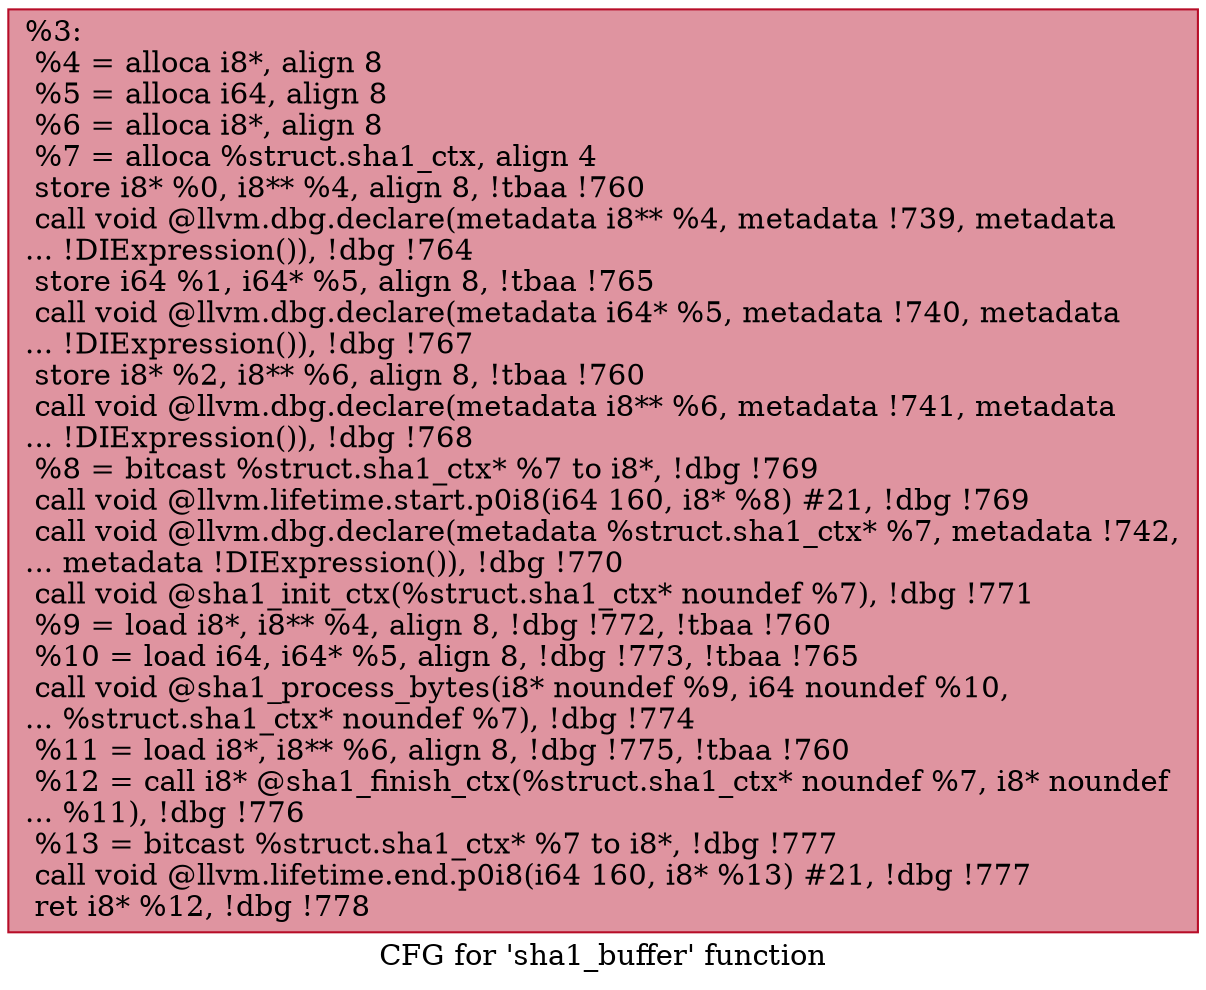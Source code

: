 digraph "CFG for 'sha1_buffer' function" {
	label="CFG for 'sha1_buffer' function";

	Node0x17e8700 [shape=record,color="#b70d28ff", style=filled, fillcolor="#b70d2870",label="{%3:\l  %4 = alloca i8*, align 8\l  %5 = alloca i64, align 8\l  %6 = alloca i8*, align 8\l  %7 = alloca %struct.sha1_ctx, align 4\l  store i8* %0, i8** %4, align 8, !tbaa !760\l  call void @llvm.dbg.declare(metadata i8** %4, metadata !739, metadata\l... !DIExpression()), !dbg !764\l  store i64 %1, i64* %5, align 8, !tbaa !765\l  call void @llvm.dbg.declare(metadata i64* %5, metadata !740, metadata\l... !DIExpression()), !dbg !767\l  store i8* %2, i8** %6, align 8, !tbaa !760\l  call void @llvm.dbg.declare(metadata i8** %6, metadata !741, metadata\l... !DIExpression()), !dbg !768\l  %8 = bitcast %struct.sha1_ctx* %7 to i8*, !dbg !769\l  call void @llvm.lifetime.start.p0i8(i64 160, i8* %8) #21, !dbg !769\l  call void @llvm.dbg.declare(metadata %struct.sha1_ctx* %7, metadata !742,\l... metadata !DIExpression()), !dbg !770\l  call void @sha1_init_ctx(%struct.sha1_ctx* noundef %7), !dbg !771\l  %9 = load i8*, i8** %4, align 8, !dbg !772, !tbaa !760\l  %10 = load i64, i64* %5, align 8, !dbg !773, !tbaa !765\l  call void @sha1_process_bytes(i8* noundef %9, i64 noundef %10,\l... %struct.sha1_ctx* noundef %7), !dbg !774\l  %11 = load i8*, i8** %6, align 8, !dbg !775, !tbaa !760\l  %12 = call i8* @sha1_finish_ctx(%struct.sha1_ctx* noundef %7, i8* noundef\l... %11), !dbg !776\l  %13 = bitcast %struct.sha1_ctx* %7 to i8*, !dbg !777\l  call void @llvm.lifetime.end.p0i8(i64 160, i8* %13) #21, !dbg !777\l  ret i8* %12, !dbg !778\l}"];
}
